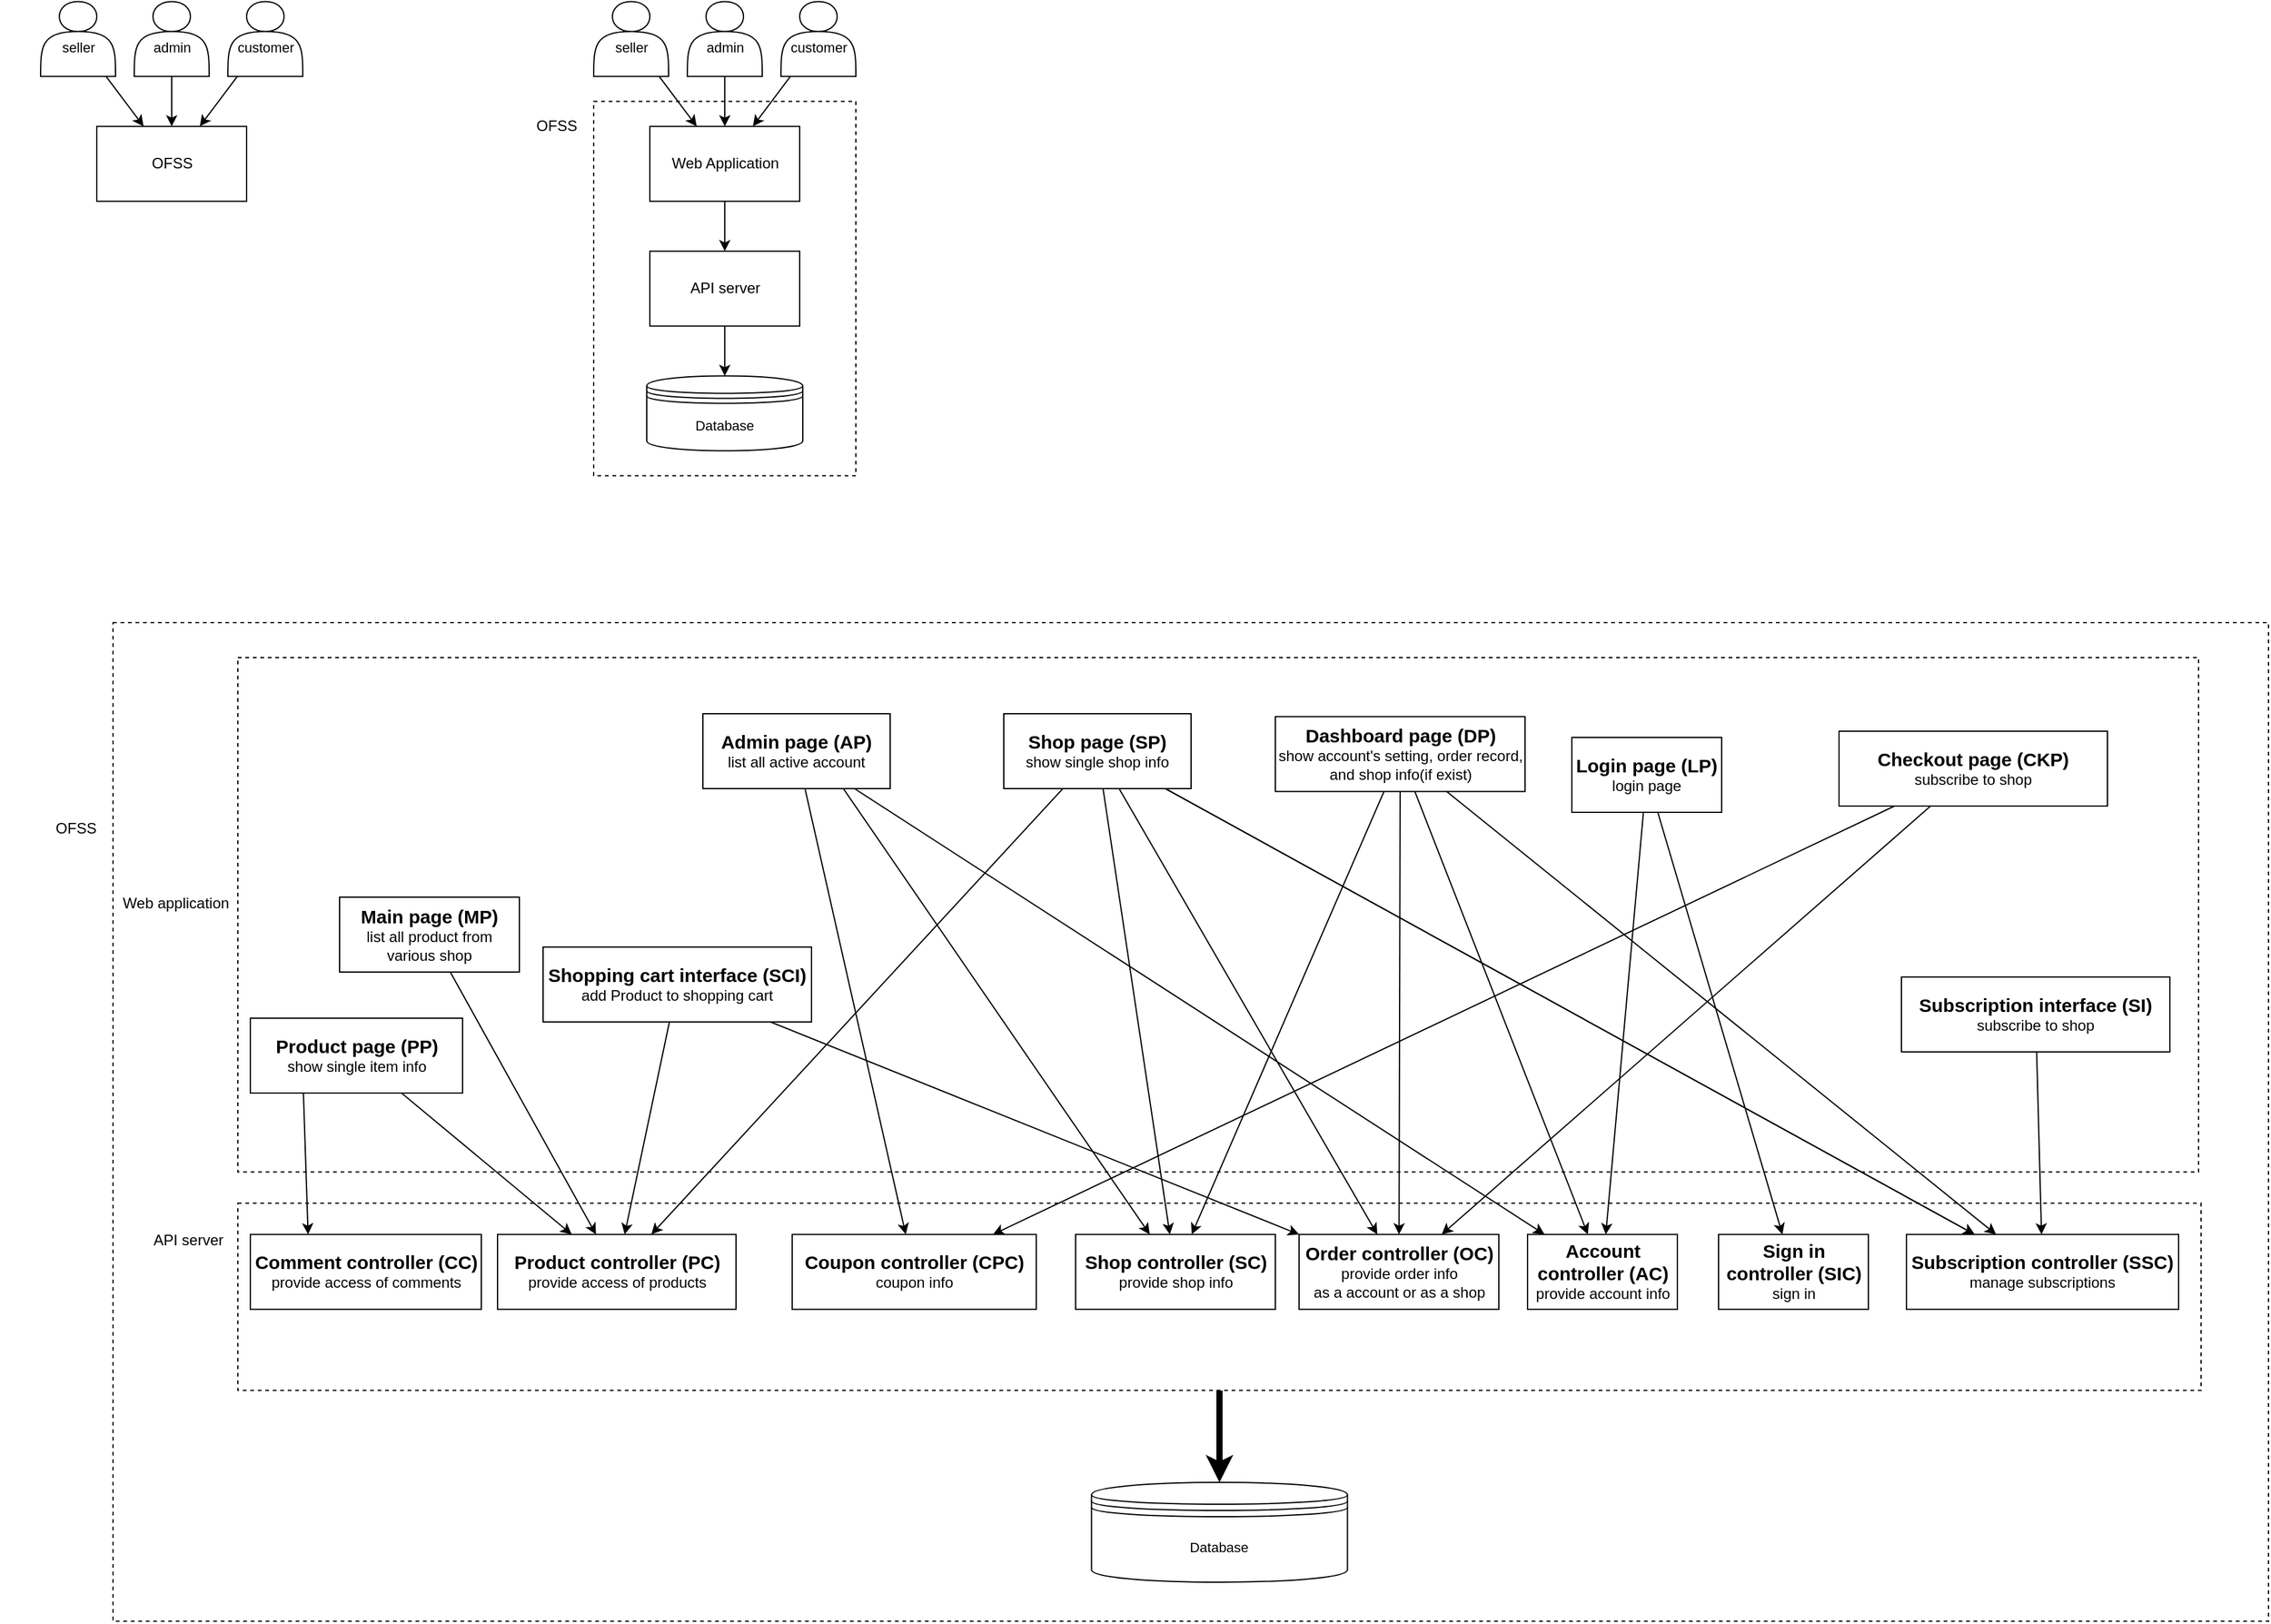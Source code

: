 <mxfile version="22.1.18" type="device">
  <diagram id="94Z2-I9QZ_mszZyGxkvA" name="第 1 页">
    <mxGraphModel dx="1538" dy="1816" grid="0" gridSize="10" guides="1" tooltips="1" connect="1" arrows="1" fold="1" page="0" pageScale="1" pageWidth="827" pageHeight="1169" background="none" math="0" shadow="0">
      <root>
        <mxCell id="0" />
        <mxCell id="1" parent="0" />
        <mxCell id="LViINPk8AAwWqA4m8oOH-666" value="" style="rounded=0;whiteSpace=wrap;html=1;fontFamily=Helvetica;fontSize=11;fontColor=default;dashed=1;movable=1;resizable=1;rotatable=1;deletable=1;editable=1;locked=0;connectable=1;" parent="1" vertex="1">
          <mxGeometry x="706.53" y="28" width="1726.47" height="800.31" as="geometry" />
        </mxCell>
        <mxCell id="LViINPk8AAwWqA4m8oOH-667" style="edgeStyle=none;shape=connector;rounded=0;orthogonalLoop=1;jettySize=auto;html=1;labelBackgroundColor=default;strokeColor=default;align=center;verticalAlign=middle;fontFamily=Helvetica;fontSize=11;fontColor=default;endArrow=classic;strokeWidth=5;entryX=0.5;entryY=0;entryDx=0;entryDy=0;" parent="1" source="LViINPk8AAwWqA4m8oOH-668" target="LViINPk8AAwWqA4m8oOH-728" edge="1">
          <mxGeometry relative="1" as="geometry">
            <mxPoint x="1441.529" y="588.306" as="targetPoint" />
          </mxGeometry>
        </mxCell>
        <mxCell id="LViINPk8AAwWqA4m8oOH-668" value="" style="rounded=0;whiteSpace=wrap;html=1;fontFamily=Helvetica;fontSize=11;fontColor=default;dashed=1;movable=1;resizable=1;rotatable=1;deletable=1;editable=1;locked=0;connectable=1;" parent="1" vertex="1">
          <mxGeometry x="806.53" y="493.31" width="1572.47" height="150" as="geometry" />
        </mxCell>
        <mxCell id="LViINPk8AAwWqA4m8oOH-669" value="" style="rounded=0;whiteSpace=wrap;html=1;fontFamily=Helvetica;fontSize=11;fontColor=default;dashed=1;movable=1;resizable=1;rotatable=1;deletable=1;editable=1;locked=0;connectable=1;" parent="1" vertex="1">
          <mxGeometry x="806.53" y="56" width="1570.47" height="412.31" as="geometry" />
        </mxCell>
        <mxCell id="LViINPk8AAwWqA4m8oOH-670" value="" style="rounded=0;whiteSpace=wrap;html=1;fontFamily=Helvetica;fontSize=11;fontColor=default;dashed=1;" parent="1" vertex="1">
          <mxGeometry x="1091.529" y="-389.694" width="210" height="300" as="geometry" />
        </mxCell>
        <mxCell id="LViINPk8AAwWqA4m8oOH-671" value="OFSS" style="rounded=0;whiteSpace=wrap;html=1;" parent="1" vertex="1">
          <mxGeometry x="693.529" y="-369.694" width="120" height="60" as="geometry" />
        </mxCell>
        <mxCell id="LViINPk8AAwWqA4m8oOH-672" style="edgeStyle=none;shape=connector;rounded=0;orthogonalLoop=1;jettySize=auto;html=1;labelBackgroundColor=default;strokeColor=default;align=center;verticalAlign=middle;fontFamily=Helvetica;fontSize=11;fontColor=default;endArrow=classic;" parent="1" source="LViINPk8AAwWqA4m8oOH-677" target="LViINPk8AAwWqA4m8oOH-671" edge="1">
          <mxGeometry relative="1" as="geometry">
            <mxPoint x="678.529" y="-422.326" as="sourcePoint" />
          </mxGeometry>
        </mxCell>
        <mxCell id="LViINPk8AAwWqA4m8oOH-673" style="edgeStyle=none;shape=connector;rounded=0;orthogonalLoop=1;jettySize=auto;html=1;labelBackgroundColor=default;strokeColor=default;align=center;verticalAlign=middle;fontFamily=Helvetica;fontSize=11;fontColor=default;endArrow=classic;" parent="1" source="LViINPk8AAwWqA4m8oOH-674" target="LViINPk8AAwWqA4m8oOH-671" edge="1">
          <mxGeometry relative="1" as="geometry" />
        </mxCell>
        <mxCell id="LViINPk8AAwWqA4m8oOH-674" value="&lt;br&gt;customer" style="shape=actor;whiteSpace=wrap;html=1;fontFamily=Helvetica;fontSize=11;fontColor=default;" parent="1" vertex="1">
          <mxGeometry x="798.529" y="-469.694" width="60" height="60" as="geometry" />
        </mxCell>
        <mxCell id="LViINPk8AAwWqA4m8oOH-675" style="edgeStyle=none;shape=connector;rounded=0;orthogonalLoop=1;jettySize=auto;html=1;labelBackgroundColor=default;strokeColor=default;align=center;verticalAlign=middle;fontFamily=Helvetica;fontSize=11;fontColor=default;endArrow=classic;" parent="1" source="LViINPk8AAwWqA4m8oOH-676" target="LViINPk8AAwWqA4m8oOH-671" edge="1">
          <mxGeometry relative="1" as="geometry">
            <mxPoint x="753.529" y="-419.694" as="sourcePoint" />
          </mxGeometry>
        </mxCell>
        <mxCell id="LViINPk8AAwWqA4m8oOH-676" value="&lt;br&gt;admin" style="shape=actor;whiteSpace=wrap;html=1;fontFamily=Helvetica;fontSize=11;fontColor=default;" parent="1" vertex="1">
          <mxGeometry x="723.529" y="-469.694" width="60" height="60" as="geometry" />
        </mxCell>
        <mxCell id="LViINPk8AAwWqA4m8oOH-677" value="&lt;br&gt;seller" style="shape=actor;whiteSpace=wrap;html=1;fontFamily=Helvetica;fontSize=11;fontColor=default;" parent="1" vertex="1">
          <mxGeometry x="648.529" y="-469.694" width="60" height="60" as="geometry" />
        </mxCell>
        <mxCell id="LViINPk8AAwWqA4m8oOH-678" style="edgeStyle=none;shape=connector;rounded=0;orthogonalLoop=1;jettySize=auto;html=1;labelBackgroundColor=default;strokeColor=default;align=center;verticalAlign=middle;fontFamily=Helvetica;fontSize=11;fontColor=default;endArrow=classic;" parent="1" source="LViINPk8AAwWqA4m8oOH-679" target="LViINPk8AAwWqA4m8oOH-685" edge="1">
          <mxGeometry relative="1" as="geometry" />
        </mxCell>
        <mxCell id="LViINPk8AAwWqA4m8oOH-679" value="&lt;br&gt;customer" style="shape=actor;whiteSpace=wrap;html=1;fontFamily=Helvetica;fontSize=11;fontColor=default;" parent="1" vertex="1">
          <mxGeometry x="1241.529" y="-469.694" width="60" height="60" as="geometry" />
        </mxCell>
        <mxCell id="LViINPk8AAwWqA4m8oOH-680" style="edgeStyle=none;shape=connector;rounded=0;orthogonalLoop=1;jettySize=auto;html=1;labelBackgroundColor=default;strokeColor=default;align=center;verticalAlign=middle;fontFamily=Helvetica;fontSize=11;fontColor=default;endArrow=classic;" parent="1" source="LViINPk8AAwWqA4m8oOH-681" target="LViINPk8AAwWqA4m8oOH-685" edge="1">
          <mxGeometry relative="1" as="geometry" />
        </mxCell>
        <mxCell id="LViINPk8AAwWqA4m8oOH-681" value="&lt;br&gt;admin" style="shape=actor;whiteSpace=wrap;html=1;fontFamily=Helvetica;fontSize=11;fontColor=default;" parent="1" vertex="1">
          <mxGeometry x="1166.529" y="-469.694" width="60" height="60" as="geometry" />
        </mxCell>
        <mxCell id="LViINPk8AAwWqA4m8oOH-682" style="edgeStyle=none;shape=connector;rounded=0;orthogonalLoop=1;jettySize=auto;html=1;labelBackgroundColor=default;strokeColor=default;align=center;verticalAlign=middle;fontFamily=Helvetica;fontSize=11;fontColor=default;endArrow=classic;" parent="1" source="LViINPk8AAwWqA4m8oOH-683" target="LViINPk8AAwWqA4m8oOH-685" edge="1">
          <mxGeometry relative="1" as="geometry" />
        </mxCell>
        <mxCell id="LViINPk8AAwWqA4m8oOH-683" value="&lt;br&gt;seller" style="shape=actor;whiteSpace=wrap;html=1;fontFamily=Helvetica;fontSize=11;fontColor=default;" parent="1" vertex="1">
          <mxGeometry x="1091.529" y="-469.694" width="60" height="60" as="geometry" />
        </mxCell>
        <mxCell id="LViINPk8AAwWqA4m8oOH-684" style="edgeStyle=none;shape=connector;rounded=0;orthogonalLoop=1;jettySize=auto;html=1;labelBackgroundColor=default;strokeColor=default;align=center;verticalAlign=middle;fontFamily=Helvetica;fontSize=11;fontColor=default;endArrow=classic;" parent="1" source="LViINPk8AAwWqA4m8oOH-685" target="LViINPk8AAwWqA4m8oOH-687" edge="1">
          <mxGeometry relative="1" as="geometry" />
        </mxCell>
        <mxCell id="LViINPk8AAwWqA4m8oOH-685" value="Web Application" style="rounded=0;whiteSpace=wrap;html=1;" parent="1" vertex="1">
          <mxGeometry x="1136.529" y="-369.694" width="120" height="60" as="geometry" />
        </mxCell>
        <mxCell id="LViINPk8AAwWqA4m8oOH-686" style="edgeStyle=none;shape=connector;rounded=0;orthogonalLoop=1;jettySize=auto;html=1;labelBackgroundColor=default;strokeColor=default;align=center;verticalAlign=middle;fontFamily=Helvetica;fontSize=11;fontColor=default;endArrow=classic;entryX=0.5;entryY=0;entryDx=0;entryDy=0;" parent="1" source="LViINPk8AAwWqA4m8oOH-687" target="LViINPk8AAwWqA4m8oOH-729" edge="1">
          <mxGeometry relative="1" as="geometry">
            <mxPoint x="1196.529" y="-169.694" as="targetPoint" />
          </mxGeometry>
        </mxCell>
        <mxCell id="LViINPk8AAwWqA4m8oOH-687" value="API server" style="rounded=0;whiteSpace=wrap;html=1;" parent="1" vertex="1">
          <mxGeometry x="1136.529" y="-269.694" width="120" height="60" as="geometry" />
        </mxCell>
        <mxCell id="LViINPk8AAwWqA4m8oOH-688" value="OFSS" style="rounded=0;whiteSpace=wrap;html=1;strokeColor=none;fillColor=none;" parent="1" vertex="1">
          <mxGeometry x="1001.529" y="-399.694" width="120" height="60" as="geometry" />
        </mxCell>
        <mxCell id="LViINPk8AAwWqA4m8oOH-696" style="edgeStyle=none;shape=connector;rounded=0;orthogonalLoop=1;jettySize=auto;html=1;labelBackgroundColor=default;strokeColor=default;align=center;verticalAlign=middle;fontFamily=Helvetica;fontSize=11;fontColor=default;endArrow=classic;" parent="1" source="LViINPk8AAwWqA4m8oOH-697" target="LViINPk8AAwWqA4m8oOH-712" edge="1">
          <mxGeometry relative="1" as="geometry" />
        </mxCell>
        <mxCell id="LViINPk8AAwWqA4m8oOH-697" value="&lt;b&gt;&lt;font style=&quot;font-size: 15px;&quot;&gt;Main page (MP)&lt;/font&gt;&lt;/b&gt;&lt;br&gt;list all product from various shop" style="rounded=0;whiteSpace=wrap;html=1;" parent="1" vertex="1">
          <mxGeometry x="887.999" y="248" width="144" height="60" as="geometry" />
        </mxCell>
        <mxCell id="LViINPk8AAwWqA4m8oOH-698" style="edgeStyle=none;shape=connector;rounded=0;orthogonalLoop=1;jettySize=auto;html=1;labelBackgroundColor=default;strokeColor=default;align=center;verticalAlign=middle;fontFamily=Helvetica;fontSize=11;fontColor=default;endArrow=classic;" parent="1" source="LViINPk8AAwWqA4m8oOH-700" target="LViINPk8AAwWqA4m8oOH-711" edge="1">
          <mxGeometry relative="1" as="geometry" />
        </mxCell>
        <mxCell id="LViINPk8AAwWqA4m8oOH-699" style="edgeStyle=none;shape=connector;rounded=0;orthogonalLoop=1;jettySize=auto;html=1;labelBackgroundColor=default;strokeColor=default;align=center;verticalAlign=middle;fontFamily=Helvetica;fontSize=11;fontColor=default;endArrow=classic;" parent="1" source="LViINPk8AAwWqA4m8oOH-700" target="LViINPk8AAwWqA4m8oOH-713" edge="1">
          <mxGeometry relative="1" as="geometry" />
        </mxCell>
        <mxCell id="LViINPk8AAwWqA4m8oOH-700" value="&lt;font style=&quot;&quot;&gt;&lt;b style=&quot;font-size: 15px;&quot;&gt;Login page (LP)&lt;/b&gt;&lt;br&gt;&lt;font style=&quot;font-size: 12px;&quot;&gt;login page&lt;/font&gt;&lt;br&gt;&lt;/font&gt;" style="rounded=0;whiteSpace=wrap;html=1;" parent="1" vertex="1">
          <mxGeometry x="1874.999" y="120" width="120" height="60" as="geometry" />
        </mxCell>
        <mxCell id="LViINPk8AAwWqA4m8oOH-701" style="edgeStyle=none;shape=connector;rounded=0;orthogonalLoop=1;jettySize=auto;html=1;labelBackgroundColor=default;strokeColor=default;align=center;verticalAlign=middle;fontFamily=Helvetica;fontSize=11;fontColor=default;endArrow=classic;" parent="1" source="LViINPk8AAwWqA4m8oOH-705" target="LViINPk8AAwWqA4m8oOH-713" edge="1">
          <mxGeometry relative="1" as="geometry" />
        </mxCell>
        <mxCell id="LViINPk8AAwWqA4m8oOH-702" style="edgeStyle=none;shape=connector;rounded=0;orthogonalLoop=1;jettySize=auto;html=1;labelBackgroundColor=default;strokeColor=default;align=center;verticalAlign=middle;fontFamily=Helvetica;fontSize=11;fontColor=default;endArrow=classic;" parent="1" source="LViINPk8AAwWqA4m8oOH-705" target="LViINPk8AAwWqA4m8oOH-716" edge="1">
          <mxGeometry relative="1" as="geometry" />
        </mxCell>
        <mxCell id="LViINPk8AAwWqA4m8oOH-703" style="edgeStyle=none;shape=connector;rounded=0;orthogonalLoop=1;jettySize=auto;html=1;labelBackgroundColor=default;strokeColor=default;align=center;verticalAlign=middle;fontFamily=Helvetica;fontSize=11;fontColor=default;endArrow=classic;" parent="1" source="LViINPk8AAwWqA4m8oOH-705" target="LViINPk8AAwWqA4m8oOH-720" edge="1">
          <mxGeometry relative="1" as="geometry" />
        </mxCell>
        <mxCell id="LViINPk8AAwWqA4m8oOH-704" style="edgeStyle=none;shape=connector;rounded=0;orthogonalLoop=1;jettySize=auto;html=1;labelBackgroundColor=default;strokeColor=default;align=center;verticalAlign=middle;fontFamily=Helvetica;fontSize=11;fontColor=default;endArrow=classic;" parent="1" source="LViINPk8AAwWqA4m8oOH-705" target="LViINPk8AAwWqA4m8oOH-731" edge="1">
          <mxGeometry relative="1" as="geometry" />
        </mxCell>
        <mxCell id="LViINPk8AAwWqA4m8oOH-705" value="&lt;font style=&quot;font-size: 15px;&quot;&gt;&lt;b&gt;Dashboard page (DP)&lt;br&gt;&lt;/b&gt;&lt;/font&gt;show account&#39;s setting, order record, and shop info(if exist)" style="rounded=0;whiteSpace=wrap;html=1;" parent="1" vertex="1">
          <mxGeometry x="1637.53" y="103.31" width="200" height="60" as="geometry" />
        </mxCell>
        <mxCell id="LViINPk8AAwWqA4m8oOH-707" style="edgeStyle=none;shape=connector;rounded=0;orthogonalLoop=1;jettySize=auto;html=1;labelBackgroundColor=default;strokeColor=default;align=center;verticalAlign=middle;fontFamily=Helvetica;fontSize=11;fontColor=default;endArrow=classic;" parent="1" source="LViINPk8AAwWqA4m8oOH-708" target="LViINPk8AAwWqA4m8oOH-712" edge="1">
          <mxGeometry relative="1" as="geometry" />
        </mxCell>
        <mxCell id="LViINPk8AAwWqA4m8oOH-708" value="&lt;b&gt;&lt;font style=&quot;font-size: 15px;&quot;&gt;Product page (PP)&lt;/font&gt;&lt;/b&gt;&lt;br&gt;show single item info" style="rounded=0;whiteSpace=wrap;html=1;" parent="1" vertex="1">
          <mxGeometry x="816.529" y="345" width="170" height="60" as="geometry" />
        </mxCell>
        <mxCell id="LViINPk8AAwWqA4m8oOH-709" style="edgeStyle=none;shape=connector;rounded=0;orthogonalLoop=1;jettySize=auto;html=1;labelBackgroundColor=default;strokeColor=default;align=center;verticalAlign=middle;fontFamily=Helvetica;fontSize=11;fontColor=default;endArrow=classic;" parent="1" source="LViINPk8AAwWqA4m8oOH-710" target="LViINPk8AAwWqA4m8oOH-713" edge="1">
          <mxGeometry relative="1" as="geometry" />
        </mxCell>
        <mxCell id="G3jKYovR7KWwt__E1Z7r-9" style="edgeStyle=none;shape=connector;rounded=0;orthogonalLoop=1;jettySize=auto;html=1;labelBackgroundColor=default;strokeColor=default;align=center;verticalAlign=middle;fontFamily=Helvetica;fontSize=11;fontColor=default;endArrow=classic;" edge="1" parent="1" source="LViINPk8AAwWqA4m8oOH-710" target="G3jKYovR7KWwt__E1Z7r-4">
          <mxGeometry relative="1" as="geometry" />
        </mxCell>
        <mxCell id="LViINPk8AAwWqA4m8oOH-710" value="&lt;font style=&quot;font-size: 15px;&quot;&gt;&lt;b&gt;Admin page (AP)&lt;/b&gt;&lt;/font&gt;&lt;br&gt;list all active account" style="rounded=0;whiteSpace=wrap;html=1;" parent="1" vertex="1">
          <mxGeometry x="1179" y="101" width="150" height="60" as="geometry" />
        </mxCell>
        <mxCell id="LViINPk8AAwWqA4m8oOH-711" value="&lt;font style=&quot;&quot;&gt;&lt;b style=&quot;font-size: 15px;&quot;&gt;Sign in controller (SIC)&lt;/b&gt;&lt;br&gt;&lt;font style=&quot;font-size: 12px;&quot;&gt;sign in&lt;/font&gt;&lt;br&gt;&lt;/font&gt;" style="rounded=0;whiteSpace=wrap;html=1;" parent="1" vertex="1">
          <mxGeometry x="1992.529" y="518.306" width="120" height="60" as="geometry" />
        </mxCell>
        <mxCell id="LViINPk8AAwWqA4m8oOH-712" value="&lt;font style=&quot;&quot;&gt;&lt;b style=&quot;font-size: 15px;&quot;&gt;Product controller (PC)&lt;/b&gt;&lt;br&gt;&lt;font style=&quot;font-size: 12px;&quot;&gt;provide access of products&lt;/font&gt;&lt;br&gt;&lt;/font&gt;" style="rounded=0;whiteSpace=wrap;html=1;" parent="1" vertex="1">
          <mxGeometry x="1014.529" y="518.306" width="191" height="60" as="geometry" />
        </mxCell>
        <mxCell id="LViINPk8AAwWqA4m8oOH-713" value="&lt;font style=&quot;&quot;&gt;&lt;b style=&quot;font-size: 15px;&quot;&gt;Account controller (AC)&lt;/b&gt;&lt;br&gt;&lt;font style=&quot;font-size: 12px;&quot;&gt;provide account info&lt;/font&gt;&lt;br&gt;&lt;/font&gt;" style="rounded=0;whiteSpace=wrap;html=1;" parent="1" vertex="1">
          <mxGeometry x="1839.529" y="518.306" width="120" height="60" as="geometry" />
        </mxCell>
        <mxCell id="LViINPk8AAwWqA4m8oOH-714" value="OFSS" style="rounded=0;whiteSpace=wrap;html=1;strokeColor=none;fillColor=none;" parent="1" vertex="1">
          <mxGeometry x="616.529" y="163.306" width="120" height="60" as="geometry" />
        </mxCell>
        <mxCell id="LViINPk8AAwWqA4m8oOH-715" value="&lt;font style=&quot;&quot;&gt;&lt;span style=&quot;font-weight: bold; font-size: 15px;&quot;&gt;Comment controller (CC)&lt;br&gt;&lt;/span&gt;provide access of comments&lt;br&gt;&lt;/font&gt;" style="rounded=0;whiteSpace=wrap;html=1;" parent="1" vertex="1">
          <mxGeometry x="816.529" y="518.306" width="185" height="60" as="geometry" />
        </mxCell>
        <mxCell id="LViINPk8AAwWqA4m8oOH-716" value="&lt;font style=&quot;&quot;&gt;&lt;b style=&quot;&quot;&gt;&lt;font style=&quot;font-size: 15px;&quot;&gt;Order controller (OC)&lt;/font&gt;&lt;/b&gt;&lt;br&gt;provide order info&lt;br&gt;as a account or as a shop&lt;br&gt;&lt;/font&gt;" style="rounded=0;whiteSpace=wrap;html=1;" parent="1" vertex="1">
          <mxGeometry x="1656.529" y="518.306" width="160" height="60" as="geometry" />
        </mxCell>
        <mxCell id="LViINPk8AAwWqA4m8oOH-718" style="edgeStyle=none;shape=connector;rounded=0;orthogonalLoop=1;jettySize=auto;html=1;entryX=0;entryY=0;entryDx=0;entryDy=0;labelBackgroundColor=default;strokeColor=default;align=center;verticalAlign=middle;fontFamily=Helvetica;fontSize=11;fontColor=default;endArrow=classic;" parent="1" source="LViINPk8AAwWqA4m8oOH-719" target="LViINPk8AAwWqA4m8oOH-716" edge="1">
          <mxGeometry relative="1" as="geometry" />
        </mxCell>
        <mxCell id="LViINPk8AAwWqA4m8oOH-737" style="edgeStyle=none;shape=connector;rounded=0;orthogonalLoop=1;jettySize=auto;html=1;labelBackgroundColor=default;strokeColor=default;align=center;verticalAlign=middle;fontFamily=Helvetica;fontSize=11;fontColor=default;endArrow=classic;" parent="1" source="LViINPk8AAwWqA4m8oOH-719" target="LViINPk8AAwWqA4m8oOH-712" edge="1">
          <mxGeometry relative="1" as="geometry" />
        </mxCell>
        <mxCell id="LViINPk8AAwWqA4m8oOH-719" value="&lt;font style=&quot;&quot;&gt;&lt;b style=&quot;font-size: 15px;&quot;&gt;Shopping cart interface (SCI)&lt;/b&gt;&lt;br&gt;&lt;font style=&quot;font-size: 12px;&quot;&gt;add Product to shopping cart&lt;/font&gt;&lt;br&gt;&lt;/font&gt;" style="rounded=0;whiteSpace=wrap;html=1;" parent="1" vertex="1">
          <mxGeometry x="1050.999" y="287.996" width="215" height="60" as="geometry" />
        </mxCell>
        <mxCell id="LViINPk8AAwWqA4m8oOH-720" value="&lt;font style=&quot;&quot;&gt;&lt;b style=&quot;&quot;&gt;&lt;font style=&quot;font-size: 15px;&quot;&gt;Shop controller (SC)&lt;/font&gt;&lt;/b&gt;&lt;br&gt;provide shop info&lt;br&gt;&lt;/font&gt;" style="rounded=0;whiteSpace=wrap;html=1;" parent="1" vertex="1">
          <mxGeometry x="1477.529" y="518.306" width="160" height="60" as="geometry" />
        </mxCell>
        <mxCell id="LViINPk8AAwWqA4m8oOH-721" style="edgeStyle=none;shape=connector;rounded=0;orthogonalLoop=1;jettySize=auto;html=1;labelBackgroundColor=default;strokeColor=default;align=center;verticalAlign=middle;fontFamily=Helvetica;fontSize=11;fontColor=default;endArrow=classic;" parent="1" source="LViINPk8AAwWqA4m8oOH-725" target="LViINPk8AAwWqA4m8oOH-712" edge="1">
          <mxGeometry relative="1" as="geometry" />
        </mxCell>
        <mxCell id="LViINPk8AAwWqA4m8oOH-722" style="edgeStyle=none;shape=connector;rounded=0;orthogonalLoop=1;jettySize=auto;html=1;labelBackgroundColor=default;strokeColor=default;align=center;verticalAlign=middle;fontFamily=Helvetica;fontSize=11;fontColor=default;endArrow=classic;" parent="1" source="LViINPk8AAwWqA4m8oOH-725" target="LViINPk8AAwWqA4m8oOH-731" edge="1">
          <mxGeometry relative="1" as="geometry" />
        </mxCell>
        <mxCell id="LViINPk8AAwWqA4m8oOH-723" style="edgeStyle=none;shape=connector;rounded=0;orthogonalLoop=1;jettySize=auto;html=1;labelBackgroundColor=default;strokeColor=default;align=center;verticalAlign=middle;fontFamily=Helvetica;fontSize=11;fontColor=default;endArrow=classic;" parent="1" source="LViINPk8AAwWqA4m8oOH-725" target="LViINPk8AAwWqA4m8oOH-720" edge="1">
          <mxGeometry relative="1" as="geometry" />
        </mxCell>
        <mxCell id="G3jKYovR7KWwt__E1Z7r-1" style="rounded=0;orthogonalLoop=1;jettySize=auto;html=1;" edge="1" parent="1" source="LViINPk8AAwWqA4m8oOH-725" target="LViINPk8AAwWqA4m8oOH-716">
          <mxGeometry relative="1" as="geometry" />
        </mxCell>
        <mxCell id="LViINPk8AAwWqA4m8oOH-725" value="&lt;b&gt;&lt;font style=&quot;font-size: 15px;&quot;&gt;Shop page (SP)&lt;/font&gt;&lt;/b&gt;&lt;br&gt;show single shop info" style="rounded=0;whiteSpace=wrap;html=1;" parent="1" vertex="1">
          <mxGeometry x="1420" y="101" width="150" height="60" as="geometry" />
        </mxCell>
        <mxCell id="LViINPk8AAwWqA4m8oOH-726" value="Web application" style="rounded=0;whiteSpace=wrap;html=1;strokeColor=none;fillColor=none;" parent="1" vertex="1">
          <mxGeometry x="696.529" y="223.306" width="120" height="60" as="geometry" />
        </mxCell>
        <mxCell id="LViINPk8AAwWqA4m8oOH-727" value="API server" style="rounded=0;whiteSpace=wrap;html=1;strokeColor=none;fillColor=none;" parent="1" vertex="1">
          <mxGeometry x="706.529" y="493.306" width="120" height="60" as="geometry" />
        </mxCell>
        <mxCell id="LViINPk8AAwWqA4m8oOH-728" value="Database" style="shape=datastore;whiteSpace=wrap;html=1;fontFamily=Helvetica;fontSize=11;fontColor=default;" parent="1" vertex="1">
          <mxGeometry x="1490.269" y="716.996" width="205" height="80" as="geometry" />
        </mxCell>
        <mxCell id="LViINPk8AAwWqA4m8oOH-729" value="Database" style="shape=datastore;whiteSpace=wrap;html=1;fontFamily=Helvetica;fontSize=11;fontColor=default;" parent="1" vertex="1">
          <mxGeometry x="1134.029" y="-169.694" width="125" height="60" as="geometry" />
        </mxCell>
        <mxCell id="LViINPk8AAwWqA4m8oOH-730" value="" style="edgeStyle=none;shape=connector;rounded=0;orthogonalLoop=1;jettySize=auto;html=1;labelBackgroundColor=default;strokeColor=default;align=center;verticalAlign=middle;fontFamily=Helvetica;fontSize=11;fontColor=default;endArrow=classic;" parent="1" source="LViINPk8AAwWqA4m8oOH-725" target="LViINPk8AAwWqA4m8oOH-731" edge="1">
          <mxGeometry relative="1" as="geometry">
            <mxPoint x="1403.529" y="308.306" as="sourcePoint" />
            <mxPoint x="1538.529" y="518.306" as="targetPoint" />
          </mxGeometry>
        </mxCell>
        <mxCell id="LViINPk8AAwWqA4m8oOH-731" value="&lt;font style=&quot;&quot;&gt;&lt;b style=&quot;font-size: 15px;&quot;&gt;Subscription controller (SSC)&lt;/b&gt;&lt;br&gt;manage subscriptions&lt;br&gt;&lt;/font&gt;" style="rounded=0;whiteSpace=wrap;html=1;" parent="1" vertex="1">
          <mxGeometry x="2142.999" y="518.306" width="218" height="60" as="geometry" />
        </mxCell>
        <mxCell id="LViINPk8AAwWqA4m8oOH-732" style="edgeStyle=none;shape=connector;rounded=0;orthogonalLoop=1;jettySize=auto;html=1;labelBackgroundColor=default;strokeColor=default;align=center;verticalAlign=middle;fontFamily=Helvetica;fontSize=11;fontColor=default;endArrow=classic;exitX=0.75;exitY=1;exitDx=0;exitDy=0;" parent="1" source="LViINPk8AAwWqA4m8oOH-710" target="LViINPk8AAwWqA4m8oOH-720" edge="1">
          <mxGeometry relative="1" as="geometry">
            <mxPoint x="1765" y="308.31" as="sourcePoint" />
            <mxPoint x="1853" y="518.31" as="targetPoint" />
          </mxGeometry>
        </mxCell>
        <mxCell id="LViINPk8AAwWqA4m8oOH-736" style="edgeStyle=none;shape=connector;rounded=0;orthogonalLoop=1;jettySize=auto;html=1;labelBackgroundColor=default;strokeColor=default;align=center;verticalAlign=middle;fontFamily=Helvetica;fontSize=11;fontColor=default;endArrow=classic;exitX=0.25;exitY=1;exitDx=0;exitDy=0;entryX=0.25;entryY=0;entryDx=0;entryDy=0;" parent="1" source="LViINPk8AAwWqA4m8oOH-708" target="LViINPk8AAwWqA4m8oOH-715" edge="1">
          <mxGeometry relative="1" as="geometry">
            <mxPoint x="944" y="318" as="sourcePoint" />
            <mxPoint x="1098" y="528" as="targetPoint" />
          </mxGeometry>
        </mxCell>
        <mxCell id="G3jKYovR7KWwt__E1Z7r-3" style="rounded=0;orthogonalLoop=1;jettySize=auto;html=1;" edge="1" parent="1" source="G3jKYovR7KWwt__E1Z7r-2" target="LViINPk8AAwWqA4m8oOH-731">
          <mxGeometry relative="1" as="geometry" />
        </mxCell>
        <mxCell id="G3jKYovR7KWwt__E1Z7r-2" value="&lt;font style=&quot;&quot;&gt;&lt;b style=&quot;font-size: 15px;&quot;&gt;Subscription interface (SI)&lt;/b&gt;&lt;br&gt;subscribe to shop&lt;br&gt;&lt;/font&gt;" style="rounded=0;whiteSpace=wrap;html=1;" vertex="1" parent="1">
          <mxGeometry x="2138.999" y="311.996" width="215" height="60" as="geometry" />
        </mxCell>
        <mxCell id="G3jKYovR7KWwt__E1Z7r-4" value="&lt;font style=&quot;&quot;&gt;&lt;b style=&quot;&quot;&gt;&lt;font style=&quot;font-size: 15px;&quot;&gt;Coupon controller (CPC)&lt;/font&gt;&lt;/b&gt;&lt;br&gt;coupon info&lt;br&gt;&lt;/font&gt;" style="rounded=0;whiteSpace=wrap;html=1;" vertex="1" parent="1">
          <mxGeometry x="1250.53" y="518.31" width="195.47" height="60" as="geometry" />
        </mxCell>
        <mxCell id="G3jKYovR7KWwt__E1Z7r-7" style="edgeStyle=none;shape=connector;rounded=0;orthogonalLoop=1;jettySize=auto;html=1;labelBackgroundColor=default;strokeColor=default;align=center;verticalAlign=middle;fontFamily=Helvetica;fontSize=11;fontColor=default;endArrow=classic;" edge="1" parent="1" source="G3jKYovR7KWwt__E1Z7r-6" target="LViINPk8AAwWqA4m8oOH-716">
          <mxGeometry relative="1" as="geometry" />
        </mxCell>
        <mxCell id="G3jKYovR7KWwt__E1Z7r-8" style="edgeStyle=none;shape=connector;rounded=0;orthogonalLoop=1;jettySize=auto;html=1;labelBackgroundColor=default;strokeColor=default;align=center;verticalAlign=middle;fontFamily=Helvetica;fontSize=11;fontColor=default;endArrow=classic;" edge="1" parent="1" source="G3jKYovR7KWwt__E1Z7r-6" target="G3jKYovR7KWwt__E1Z7r-4">
          <mxGeometry relative="1" as="geometry" />
        </mxCell>
        <mxCell id="G3jKYovR7KWwt__E1Z7r-6" value="&lt;font style=&quot;&quot;&gt;&lt;b style=&quot;font-size: 15px;&quot;&gt;Checkout page (CKP)&lt;/b&gt;&lt;br&gt;subscribe to shop&lt;br&gt;&lt;/font&gt;" style="rounded=0;whiteSpace=wrap;html=1;" vertex="1" parent="1">
          <mxGeometry x="2088.999" y="114.996" width="215" height="60" as="geometry" />
        </mxCell>
      </root>
    </mxGraphModel>
  </diagram>
</mxfile>
